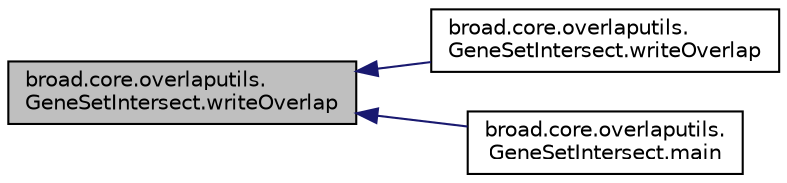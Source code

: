 digraph "broad.core.overlaputils.GeneSetIntersect.writeOverlap"
{
  edge [fontname="Helvetica",fontsize="10",labelfontname="Helvetica",labelfontsize="10"];
  node [fontname="Helvetica",fontsize="10",shape=record];
  rankdir="LR";
  Node1 [label="broad.core.overlaputils.\lGeneSetIntersect.writeOverlap",height=0.2,width=0.4,color="black", fillcolor="grey75", style="filled" fontcolor="black"];
  Node1 -> Node2 [dir="back",color="midnightblue",fontsize="10",style="solid",fontname="Helvetica"];
  Node2 [label="broad.core.overlaputils.\lGeneSetIntersect.writeOverlap",height=0.2,width=0.4,color="black", fillcolor="white", style="filled",URL="$classbroad_1_1core_1_1overlaputils_1_1_gene_set_intersect.html#a788f9d9f0f1bd9353eb23d57722ed91c"];
  Node1 -> Node3 [dir="back",color="midnightblue",fontsize="10",style="solid",fontname="Helvetica"];
  Node3 [label="broad.core.overlaputils.\lGeneSetIntersect.main",height=0.2,width=0.4,color="black", fillcolor="white", style="filled",URL="$classbroad_1_1core_1_1overlaputils_1_1_gene_set_intersect.html#a033cf8b0d21c5945f316db8edbf9d1e7"];
}
